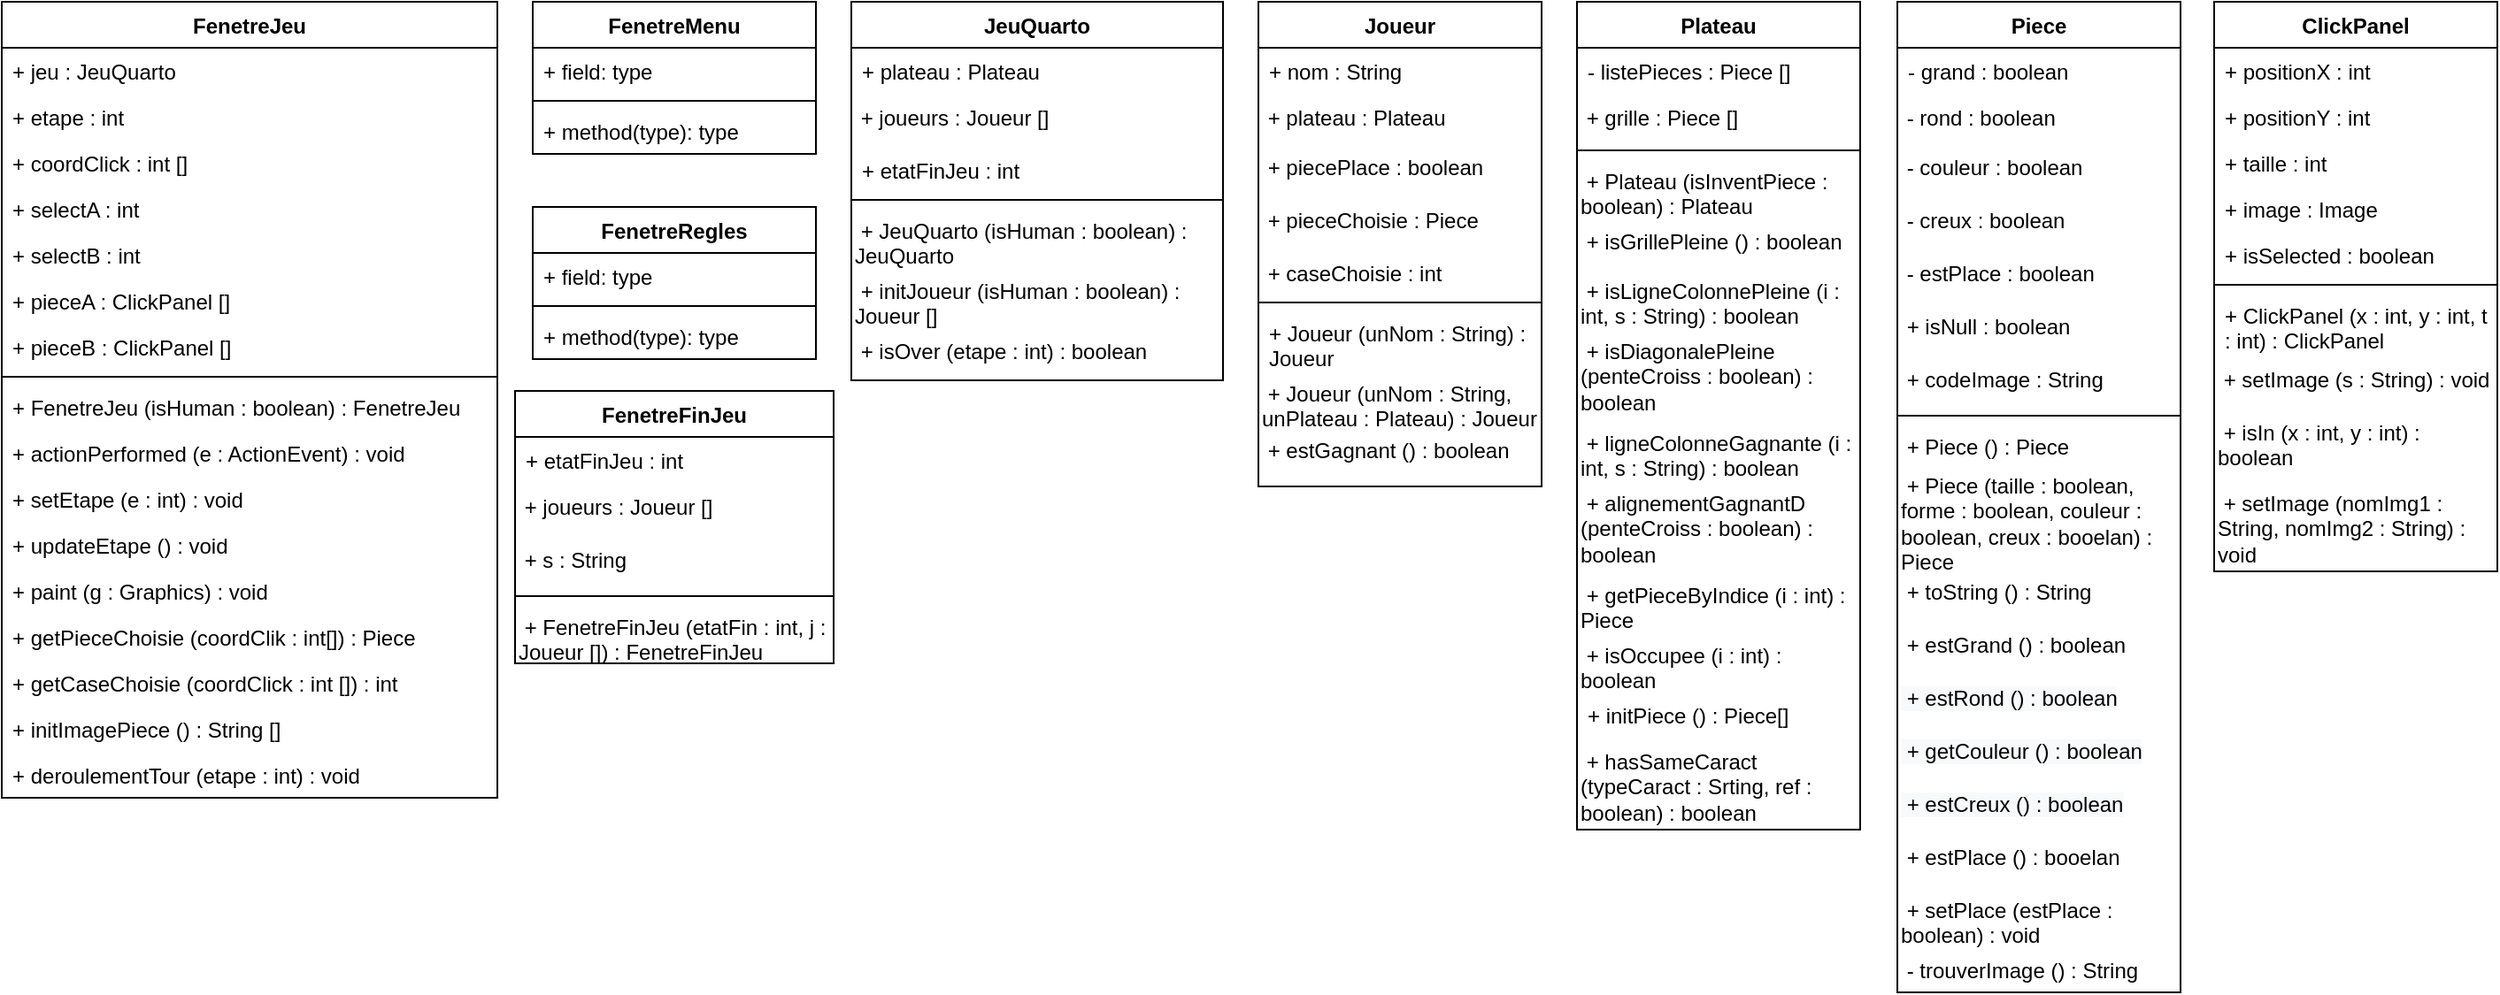 <mxfile version="16.5.1" type="device"><diagram id="C5RBs43oDa-KdzZeNtuy" name="Page-1"><mxGraphModel dx="782" dy="579" grid="1" gridSize="10" guides="1" tooltips="1" connect="1" arrows="1" fold="1" page="1" pageScale="1" pageWidth="827" pageHeight="1169" math="0" shadow="0"><root><mxCell id="WIyWlLk6GJQsqaUBKTNV-0"/><mxCell id="WIyWlLk6GJQsqaUBKTNV-1" parent="WIyWlLk6GJQsqaUBKTNV-0"/><mxCell id="H5AqTu4XbIxYTPXC7yli-31" value="FenetreJeu" style="swimlane;fontStyle=1;align=center;verticalAlign=top;childLayout=stackLayout;horizontal=1;startSize=26;horizontalStack=0;resizeParent=1;resizeParentMax=0;resizeLast=0;collapsible=1;marginBottom=0;" parent="WIyWlLk6GJQsqaUBKTNV-1" vertex="1"><mxGeometry x="10" y="80" width="280" height="450" as="geometry"/></mxCell><mxCell id="H5AqTu4XbIxYTPXC7yli-32" value="+ jeu : JeuQuarto" style="text;strokeColor=none;fillColor=none;align=left;verticalAlign=top;spacingLeft=4;spacingRight=4;overflow=hidden;rotatable=0;points=[[0,0.5],[1,0.5]];portConstraint=eastwest;" parent="H5AqTu4XbIxYTPXC7yli-31" vertex="1"><mxGeometry y="26" width="280" height="26" as="geometry"/></mxCell><mxCell id="nGokPwMYDdKXSVN-553r-0" value="+ etape : int" style="text;strokeColor=none;fillColor=none;align=left;verticalAlign=top;spacingLeft=4;spacingRight=4;overflow=hidden;rotatable=0;points=[[0,0.5],[1,0.5]];portConstraint=eastwest;" parent="H5AqTu4XbIxYTPXC7yli-31" vertex="1"><mxGeometry y="52" width="280" height="26" as="geometry"/></mxCell><mxCell id="nGokPwMYDdKXSVN-553r-1" value="+ coordClick : int []" style="text;strokeColor=none;fillColor=none;align=left;verticalAlign=top;spacingLeft=4;spacingRight=4;overflow=hidden;rotatable=0;points=[[0,0.5],[1,0.5]];portConstraint=eastwest;" parent="H5AqTu4XbIxYTPXC7yli-31" vertex="1"><mxGeometry y="78" width="280" height="26" as="geometry"/></mxCell><mxCell id="nGokPwMYDdKXSVN-553r-2" value="+ selectA : int" style="text;strokeColor=none;fillColor=none;align=left;verticalAlign=top;spacingLeft=4;spacingRight=4;overflow=hidden;rotatable=0;points=[[0,0.5],[1,0.5]];portConstraint=eastwest;" parent="H5AqTu4XbIxYTPXC7yli-31" vertex="1"><mxGeometry y="104" width="280" height="26" as="geometry"/></mxCell><mxCell id="nGokPwMYDdKXSVN-553r-3" value="+ selectB : int" style="text;strokeColor=none;fillColor=none;align=left;verticalAlign=top;spacingLeft=4;spacingRight=4;overflow=hidden;rotatable=0;points=[[0,0.5],[1,0.5]];portConstraint=eastwest;" parent="H5AqTu4XbIxYTPXC7yli-31" vertex="1"><mxGeometry y="130" width="280" height="26" as="geometry"/></mxCell><mxCell id="nGokPwMYDdKXSVN-553r-4" value="+ pieceA : ClickPanel []" style="text;strokeColor=none;fillColor=none;align=left;verticalAlign=top;spacingLeft=4;spacingRight=4;overflow=hidden;rotatable=0;points=[[0,0.5],[1,0.5]];portConstraint=eastwest;" parent="H5AqTu4XbIxYTPXC7yli-31" vertex="1"><mxGeometry y="156" width="280" height="26" as="geometry"/></mxCell><mxCell id="nGokPwMYDdKXSVN-553r-5" value="+ pieceB : ClickPanel []" style="text;strokeColor=none;fillColor=none;align=left;verticalAlign=top;spacingLeft=4;spacingRight=4;overflow=hidden;rotatable=0;points=[[0,0.5],[1,0.5]];portConstraint=eastwest;" parent="H5AqTu4XbIxYTPXC7yli-31" vertex="1"><mxGeometry y="182" width="280" height="26" as="geometry"/></mxCell><mxCell id="H5AqTu4XbIxYTPXC7yli-33" value="" style="line;strokeWidth=1;fillColor=none;align=left;verticalAlign=middle;spacingTop=-1;spacingLeft=3;spacingRight=3;rotatable=0;labelPosition=right;points=[];portConstraint=eastwest;" parent="H5AqTu4XbIxYTPXC7yli-31" vertex="1"><mxGeometry y="208" width="280" height="8" as="geometry"/></mxCell><mxCell id="nGokPwMYDdKXSVN-553r-10" value="+ FenetreJeu (isHuman : boolean) : FenetreJeu" style="text;strokeColor=none;fillColor=none;align=left;verticalAlign=top;spacingLeft=4;spacingRight=4;overflow=hidden;rotatable=0;points=[[0,0.5],[1,0.5]];portConstraint=eastwest;" parent="H5AqTu4XbIxYTPXC7yli-31" vertex="1"><mxGeometry y="216" width="280" height="26" as="geometry"/></mxCell><mxCell id="H5AqTu4XbIxYTPXC7yli-34" value="+ actionPerformed (e : ActionEvent) : void" style="text;strokeColor=none;fillColor=none;align=left;verticalAlign=top;spacingLeft=4;spacingRight=4;overflow=hidden;rotatable=0;points=[[0,0.5],[1,0.5]];portConstraint=eastwest;" parent="H5AqTu4XbIxYTPXC7yli-31" vertex="1"><mxGeometry y="242" width="280" height="26" as="geometry"/></mxCell><mxCell id="nGokPwMYDdKXSVN-553r-6" value="+ setEtape (e : int) : void" style="text;strokeColor=none;fillColor=none;align=left;verticalAlign=top;spacingLeft=4;spacingRight=4;overflow=hidden;rotatable=0;points=[[0,0.5],[1,0.5]];portConstraint=eastwest;" parent="H5AqTu4XbIxYTPXC7yli-31" vertex="1"><mxGeometry y="268" width="280" height="26" as="geometry"/></mxCell><mxCell id="nGokPwMYDdKXSVN-553r-7" value="+ updateEtape () : void" style="text;strokeColor=none;fillColor=none;align=left;verticalAlign=top;spacingLeft=4;spacingRight=4;overflow=hidden;rotatable=0;points=[[0,0.5],[1,0.5]];portConstraint=eastwest;" parent="H5AqTu4XbIxYTPXC7yli-31" vertex="1"><mxGeometry y="294" width="280" height="26" as="geometry"/></mxCell><mxCell id="nGokPwMYDdKXSVN-553r-8" value="+ paint (g : Graphics) : void" style="text;strokeColor=none;fillColor=none;align=left;verticalAlign=top;spacingLeft=4;spacingRight=4;overflow=hidden;rotatable=0;points=[[0,0.5],[1,0.5]];portConstraint=eastwest;" parent="H5AqTu4XbIxYTPXC7yli-31" vertex="1"><mxGeometry y="320" width="280" height="26" as="geometry"/></mxCell><mxCell id="nGokPwMYDdKXSVN-553r-9" value="+ getPieceChoisie (coordClik : int[]) : Piece" style="text;strokeColor=none;fillColor=none;align=left;verticalAlign=top;spacingLeft=4;spacingRight=4;overflow=hidden;rotatable=0;points=[[0,0.5],[1,0.5]];portConstraint=eastwest;" parent="H5AqTu4XbIxYTPXC7yli-31" vertex="1"><mxGeometry y="346" width="280" height="26" as="geometry"/></mxCell><mxCell id="nGokPwMYDdKXSVN-553r-11" value="+ getCaseChoisie (coordClick : int []) : int" style="text;strokeColor=none;fillColor=none;align=left;verticalAlign=top;spacingLeft=4;spacingRight=4;overflow=hidden;rotatable=0;points=[[0,0.5],[1,0.5]];portConstraint=eastwest;" parent="H5AqTu4XbIxYTPXC7yli-31" vertex="1"><mxGeometry y="372" width="280" height="26" as="geometry"/></mxCell><mxCell id="ItkbAsC-2Rlk-F8H88qJ-0" value="+ initImagePiece () : String []" style="text;strokeColor=none;fillColor=none;align=left;verticalAlign=top;spacingLeft=4;spacingRight=4;overflow=hidden;rotatable=0;points=[[0,0.5],[1,0.5]];portConstraint=eastwest;" vertex="1" parent="H5AqTu4XbIxYTPXC7yli-31"><mxGeometry y="398" width="280" height="26" as="geometry"/></mxCell><mxCell id="ItkbAsC-2Rlk-F8H88qJ-1" value="+ deroulementTour (etape : int) : void" style="text;strokeColor=none;fillColor=none;align=left;verticalAlign=top;spacingLeft=4;spacingRight=4;overflow=hidden;rotatable=0;points=[[0,0.5],[1,0.5]];portConstraint=eastwest;" vertex="1" parent="H5AqTu4XbIxYTPXC7yli-31"><mxGeometry y="424" width="280" height="26" as="geometry"/></mxCell><mxCell id="H5AqTu4XbIxYTPXC7yli-36" value="FenetreMenu" style="swimlane;fontStyle=1;align=center;verticalAlign=top;childLayout=stackLayout;horizontal=1;startSize=26;horizontalStack=0;resizeParent=1;resizeParentMax=0;resizeLast=0;collapsible=1;marginBottom=0;" parent="WIyWlLk6GJQsqaUBKTNV-1" vertex="1"><mxGeometry x="310" y="80" width="160" height="86" as="geometry"/></mxCell><mxCell id="H5AqTu4XbIxYTPXC7yli-37" value="+ field: type" style="text;strokeColor=none;fillColor=none;align=left;verticalAlign=top;spacingLeft=4;spacingRight=4;overflow=hidden;rotatable=0;points=[[0,0.5],[1,0.5]];portConstraint=eastwest;" parent="H5AqTu4XbIxYTPXC7yli-36" vertex="1"><mxGeometry y="26" width="160" height="26" as="geometry"/></mxCell><mxCell id="H5AqTu4XbIxYTPXC7yli-38" value="" style="line;strokeWidth=1;fillColor=none;align=left;verticalAlign=middle;spacingTop=-1;spacingLeft=3;spacingRight=3;rotatable=0;labelPosition=right;points=[];portConstraint=eastwest;" parent="H5AqTu4XbIxYTPXC7yli-36" vertex="1"><mxGeometry y="52" width="160" height="8" as="geometry"/></mxCell><mxCell id="H5AqTu4XbIxYTPXC7yli-39" value="+ method(type): type" style="text;strokeColor=none;fillColor=none;align=left;verticalAlign=top;spacingLeft=4;spacingRight=4;overflow=hidden;rotatable=0;points=[[0,0.5],[1,0.5]];portConstraint=eastwest;" parent="H5AqTu4XbIxYTPXC7yli-36" vertex="1"><mxGeometry y="60" width="160" height="26" as="geometry"/></mxCell><mxCell id="H5AqTu4XbIxYTPXC7yli-40" value="JeuQuarto" style="swimlane;fontStyle=1;align=center;verticalAlign=top;childLayout=stackLayout;horizontal=1;startSize=26;horizontalStack=0;resizeParent=1;resizeParentMax=0;resizeLast=0;collapsible=1;marginBottom=0;" parent="WIyWlLk6GJQsqaUBKTNV-1" vertex="1"><mxGeometry x="490" y="80" width="210" height="214" as="geometry"/></mxCell><mxCell id="H5AqTu4XbIxYTPXC7yli-41" value="+ plateau : Plateau" style="text;strokeColor=none;fillColor=none;align=left;verticalAlign=top;spacingLeft=4;spacingRight=4;overflow=hidden;rotatable=0;points=[[0,0.5],[1,0.5]];portConstraint=eastwest;" parent="H5AqTu4XbIxYTPXC7yli-40" vertex="1"><mxGeometry y="26" width="210" height="26" as="geometry"/></mxCell><mxCell id="H5AqTu4XbIxYTPXC7yli-45" value="&lt;font face=&quot;helvetica&quot;&gt;&amp;nbsp;+ joueurs : Joueur []&lt;br&gt;&lt;/font&gt;" style="text;whiteSpace=wrap;html=1;" parent="H5AqTu4XbIxYTPXC7yli-40" vertex="1"><mxGeometry y="52" width="210" height="30" as="geometry"/></mxCell><mxCell id="nGokPwMYDdKXSVN-553r-12" value="+ etatFinJeu : int" style="text;strokeColor=none;fillColor=none;align=left;verticalAlign=top;spacingLeft=4;spacingRight=4;overflow=hidden;rotatable=0;points=[[0,0.5],[1,0.5]];portConstraint=eastwest;" parent="H5AqTu4XbIxYTPXC7yli-40" vertex="1"><mxGeometry y="82" width="210" height="26" as="geometry"/></mxCell><mxCell id="H5AqTu4XbIxYTPXC7yli-42" value="" style="line;strokeWidth=1;fillColor=none;align=left;verticalAlign=middle;spacingTop=-1;spacingLeft=3;spacingRight=3;rotatable=0;labelPosition=right;points=[];portConstraint=eastwest;" parent="H5AqTu4XbIxYTPXC7yli-40" vertex="1"><mxGeometry y="108" width="210" height="8" as="geometry"/></mxCell><mxCell id="nGokPwMYDdKXSVN-553r-14" value="&lt;font face=&quot;helvetica&quot;&gt;&amp;nbsp;+ JeuQuarto (isHuman : boolean) : JeuQuarto&lt;/font&gt;" style="text;whiteSpace=wrap;html=1;" parent="H5AqTu4XbIxYTPXC7yli-40" vertex="1"><mxGeometry y="116" width="210" height="34" as="geometry"/></mxCell><mxCell id="H5AqTu4XbIxYTPXC7yli-47" value="&lt;font face=&quot;helvetica&quot;&gt;&amp;nbsp;+ initJoueur (isHuman : boolean) : Joueur []&lt;/font&gt;" style="text;whiteSpace=wrap;html=1;" parent="H5AqTu4XbIxYTPXC7yli-40" vertex="1"><mxGeometry y="150" width="210" height="34" as="geometry"/></mxCell><mxCell id="H5AqTu4XbIxYTPXC7yli-48" value="&lt;font face=&quot;helvetica&quot;&gt;&amp;nbsp;+ isOver (etape : int) : boolean&lt;/font&gt;" style="text;whiteSpace=wrap;html=1;" parent="H5AqTu4XbIxYTPXC7yli-40" vertex="1"><mxGeometry y="184" width="210" height="30" as="geometry"/></mxCell><mxCell id="nGokPwMYDdKXSVN-553r-19" value="Joueur" style="swimlane;fontStyle=1;align=center;verticalAlign=top;childLayout=stackLayout;horizontal=1;startSize=26;horizontalStack=0;resizeParent=1;resizeParentMax=0;resizeLast=0;collapsible=1;marginBottom=0;" parent="WIyWlLk6GJQsqaUBKTNV-1" vertex="1"><mxGeometry x="720" y="80" width="160" height="274" as="geometry"/></mxCell><mxCell id="nGokPwMYDdKXSVN-553r-20" value="+ nom : String" style="text;strokeColor=none;fillColor=none;align=left;verticalAlign=top;spacingLeft=4;spacingRight=4;overflow=hidden;rotatable=0;points=[[0,0.5],[1,0.5]];portConstraint=eastwest;" parent="nGokPwMYDdKXSVN-553r-19" vertex="1"><mxGeometry y="26" width="160" height="26" as="geometry"/></mxCell><mxCell id="nGokPwMYDdKXSVN-553r-23" value="&lt;font face=&quot;helvetica&quot;&gt;&amp;nbsp;+ plateau : Plateau&lt;/font&gt;" style="text;whiteSpace=wrap;html=1;" parent="nGokPwMYDdKXSVN-553r-19" vertex="1"><mxGeometry y="52" width="160" height="28" as="geometry"/></mxCell><mxCell id="nGokPwMYDdKXSVN-553r-25" value="&lt;font face=&quot;helvetica&quot;&gt;&amp;nbsp;+ piecePlace : boolean&lt;/font&gt;" style="text;whiteSpace=wrap;html=1;" parent="nGokPwMYDdKXSVN-553r-19" vertex="1"><mxGeometry y="80" width="160" height="30" as="geometry"/></mxCell><mxCell id="nGokPwMYDdKXSVN-553r-24" value="&lt;font face=&quot;helvetica&quot;&gt;&amp;nbsp;+ pieceChoisie : Piece&lt;/font&gt;" style="text;whiteSpace=wrap;html=1;" parent="nGokPwMYDdKXSVN-553r-19" vertex="1"><mxGeometry y="110" width="160" height="30" as="geometry"/></mxCell><mxCell id="nGokPwMYDdKXSVN-553r-26" value="&lt;font face=&quot;helvetica&quot;&gt;&amp;nbsp;+ caseChoisie : int&lt;/font&gt;" style="text;whiteSpace=wrap;html=1;" parent="nGokPwMYDdKXSVN-553r-19" vertex="1"><mxGeometry y="140" width="160" height="26" as="geometry"/></mxCell><mxCell id="nGokPwMYDdKXSVN-553r-21" value="" style="line;strokeWidth=1;fillColor=none;align=left;verticalAlign=middle;spacingTop=-1;spacingLeft=3;spacingRight=3;rotatable=0;labelPosition=right;points=[];portConstraint=eastwest;" parent="nGokPwMYDdKXSVN-553r-19" vertex="1"><mxGeometry y="166" width="160" height="8" as="geometry"/></mxCell><mxCell id="nGokPwMYDdKXSVN-553r-22" value="+ Joueur (unNom : String) : &#10;Joueur" style="text;strokeColor=none;fillColor=none;align=left;verticalAlign=top;spacingLeft=4;spacingRight=4;overflow=hidden;rotatable=0;points=[[0,0.5],[1,0.5]];portConstraint=eastwest;" parent="nGokPwMYDdKXSVN-553r-19" vertex="1"><mxGeometry y="174" width="160" height="34" as="geometry"/></mxCell><mxCell id="nGokPwMYDdKXSVN-553r-27" value="&lt;font face=&quot;helvetica&quot;&gt;&amp;nbsp;+ Joueur (unNom : String, unPlateau : Plateau) : Joueur&lt;/font&gt;" style="text;whiteSpace=wrap;html=1;" parent="nGokPwMYDdKXSVN-553r-19" vertex="1"><mxGeometry y="208" width="160" height="32" as="geometry"/></mxCell><mxCell id="nGokPwMYDdKXSVN-553r-30" value="&lt;font face=&quot;helvetica&quot;&gt;&amp;nbsp;+ estGagnant () : boolean&lt;/font&gt;" style="text;whiteSpace=wrap;html=1;" parent="nGokPwMYDdKXSVN-553r-19" vertex="1"><mxGeometry y="240" width="160" height="34" as="geometry"/></mxCell><mxCell id="nGokPwMYDdKXSVN-553r-31" value="Plateau" style="swimlane;fontStyle=1;align=center;verticalAlign=top;childLayout=stackLayout;horizontal=1;startSize=26;horizontalStack=0;resizeParent=1;resizeParentMax=0;resizeLast=0;collapsible=1;marginBottom=0;" parent="WIyWlLk6GJQsqaUBKTNV-1" vertex="1"><mxGeometry x="900" y="80" width="160" height="468" as="geometry"/></mxCell><mxCell id="nGokPwMYDdKXSVN-553r-32" value="- listePieces : Piece []" style="text;strokeColor=none;fillColor=none;align=left;verticalAlign=top;spacingLeft=4;spacingRight=4;overflow=hidden;rotatable=0;points=[[0,0.5],[1,0.5]];portConstraint=eastwest;" parent="nGokPwMYDdKXSVN-553r-31" vertex="1"><mxGeometry y="26" width="160" height="26" as="geometry"/></mxCell><mxCell id="nGokPwMYDdKXSVN-553r-35" value="&lt;font face=&quot;helvetica&quot;&gt;&amp;nbsp;+ grille : Piece []&lt;/font&gt;" style="text;whiteSpace=wrap;html=1;" parent="nGokPwMYDdKXSVN-553r-31" vertex="1"><mxGeometry y="52" width="160" height="28" as="geometry"/></mxCell><mxCell id="nGokPwMYDdKXSVN-553r-33" value="" style="line;strokeWidth=1;fillColor=none;align=left;verticalAlign=middle;spacingTop=-1;spacingLeft=3;spacingRight=3;rotatable=0;labelPosition=right;points=[];portConstraint=eastwest;" parent="nGokPwMYDdKXSVN-553r-31" vertex="1"><mxGeometry y="80" width="160" height="8" as="geometry"/></mxCell><mxCell id="nGokPwMYDdKXSVN-553r-36" value="&lt;font face=&quot;helvetica&quot;&gt;&amp;nbsp;+ Plateau (isInventPiece : boolean) : Plateau&lt;/font&gt;" style="text;whiteSpace=wrap;html=1;" parent="nGokPwMYDdKXSVN-553r-31" vertex="1"><mxGeometry y="88" width="160" height="34" as="geometry"/></mxCell><mxCell id="nGokPwMYDdKXSVN-553r-37" value="&lt;font face=&quot;helvetica&quot;&gt;&amp;nbsp;+ isGrillePleine () : boolean&lt;/font&gt;" style="text;whiteSpace=wrap;html=1;" parent="nGokPwMYDdKXSVN-553r-31" vertex="1"><mxGeometry y="122" width="160" height="28" as="geometry"/></mxCell><mxCell id="nGokPwMYDdKXSVN-553r-38" value="&lt;font face=&quot;helvetica&quot;&gt;&amp;nbsp;+ isLigneColonnePleine (i : int, s : String) : boolean&lt;/font&gt;" style="text;whiteSpace=wrap;html=1;" parent="nGokPwMYDdKXSVN-553r-31" vertex="1"><mxGeometry y="150" width="160" height="34" as="geometry"/></mxCell><mxCell id="nGokPwMYDdKXSVN-553r-40" value="&lt;font face=&quot;helvetica&quot;&gt;&amp;nbsp;+ isDiagonalePleine (penteCroiss : boolean) : boolean&lt;/font&gt;" style="text;whiteSpace=wrap;html=1;" parent="nGokPwMYDdKXSVN-553r-31" vertex="1"><mxGeometry y="184" width="160" height="52" as="geometry"/></mxCell><mxCell id="nGokPwMYDdKXSVN-553r-41" value="&lt;font face=&quot;helvetica&quot;&gt;&amp;nbsp;+ ligneColonneGagnante (i : int, s : String) : boolean&lt;/font&gt;" style="text;whiteSpace=wrap;html=1;" parent="nGokPwMYDdKXSVN-553r-31" vertex="1"><mxGeometry y="236" width="160" height="34" as="geometry"/></mxCell><mxCell id="nGokPwMYDdKXSVN-553r-43" value="&lt;font face=&quot;helvetica&quot;&gt;&amp;nbsp;+ alignementGagnantD (penteCroiss : boolean) : boolean&lt;/font&gt;" style="text;whiteSpace=wrap;html=1;" parent="nGokPwMYDdKXSVN-553r-31" vertex="1"><mxGeometry y="270" width="160" height="52" as="geometry"/></mxCell><mxCell id="nGokPwMYDdKXSVN-553r-44" value="&lt;font face=&quot;helvetica&quot;&gt;&amp;nbsp;+ getPieceByIndice (i : int) : Piece&lt;/font&gt;" style="text;whiteSpace=wrap;html=1;" parent="nGokPwMYDdKXSVN-553r-31" vertex="1"><mxGeometry y="322" width="160" height="34" as="geometry"/></mxCell><mxCell id="nGokPwMYDdKXSVN-553r-45" value="&lt;font face=&quot;helvetica&quot;&gt;&amp;nbsp;+ isOccupee (i : int) : boolean&lt;/font&gt;" style="text;whiteSpace=wrap;html=1;" parent="nGokPwMYDdKXSVN-553r-31" vertex="1"><mxGeometry y="356" width="160" height="34" as="geometry"/></mxCell><mxCell id="ItkbAsC-2Rlk-F8H88qJ-2" value="+ initPiece () : Piece[]" style="text;strokeColor=none;fillColor=none;align=left;verticalAlign=top;spacingLeft=4;spacingRight=4;overflow=hidden;rotatable=0;points=[[0,0.5],[1,0.5]];portConstraint=eastwest;" vertex="1" parent="nGokPwMYDdKXSVN-553r-31"><mxGeometry y="390" width="160" height="26" as="geometry"/></mxCell><mxCell id="ItkbAsC-2Rlk-F8H88qJ-3" value="&lt;font face=&quot;helvetica&quot;&gt;&amp;nbsp;+ hasSameCaract (typeCaract : Srting, ref : boolean) : boolean&lt;/font&gt;" style="text;whiteSpace=wrap;html=1;" vertex="1" parent="nGokPwMYDdKXSVN-553r-31"><mxGeometry y="416" width="160" height="52" as="geometry"/></mxCell><mxCell id="nGokPwMYDdKXSVN-553r-46" value="Piece" style="swimlane;fontStyle=1;align=center;verticalAlign=top;childLayout=stackLayout;horizontal=1;startSize=26;horizontalStack=0;resizeParent=1;resizeParentMax=0;resizeLast=0;collapsible=1;marginBottom=0;" parent="WIyWlLk6GJQsqaUBKTNV-1" vertex="1"><mxGeometry x="1081" y="80" width="160" height="560" as="geometry"/></mxCell><mxCell id="nGokPwMYDdKXSVN-553r-47" value="- grand : boolean" style="text;strokeColor=none;fillColor=none;align=left;verticalAlign=top;spacingLeft=4;spacingRight=4;overflow=hidden;rotatable=0;points=[[0,0.5],[1,0.5]];portConstraint=eastwest;" parent="nGokPwMYDdKXSVN-553r-46" vertex="1"><mxGeometry y="26" width="160" height="26" as="geometry"/></mxCell><mxCell id="nGokPwMYDdKXSVN-553r-50" value="&lt;font face=&quot;helvetica&quot;&gt;&amp;nbsp;- rond : boolean&lt;/font&gt;" style="text;whiteSpace=wrap;html=1;" parent="nGokPwMYDdKXSVN-553r-46" vertex="1"><mxGeometry y="52" width="160" height="28" as="geometry"/></mxCell><mxCell id="nGokPwMYDdKXSVN-553r-51" value="&lt;font face=&quot;helvetica&quot;&gt;&amp;nbsp;- couleur : boolean&lt;/font&gt;" style="text;whiteSpace=wrap;html=1;" parent="nGokPwMYDdKXSVN-553r-46" vertex="1"><mxGeometry y="80" width="160" height="30" as="geometry"/></mxCell><mxCell id="nGokPwMYDdKXSVN-553r-52" value="&lt;font face=&quot;helvetica&quot;&gt;&amp;nbsp;- creux : boolean&lt;/font&gt;" style="text;whiteSpace=wrap;html=1;" parent="nGokPwMYDdKXSVN-553r-46" vertex="1"><mxGeometry y="110" width="160" height="30" as="geometry"/></mxCell><mxCell id="nGokPwMYDdKXSVN-553r-53" value="&lt;font face=&quot;helvetica&quot;&gt;&amp;nbsp;- estPlace : boolean&lt;/font&gt;" style="text;whiteSpace=wrap;html=1;" parent="nGokPwMYDdKXSVN-553r-46" vertex="1"><mxGeometry y="140" width="160" height="30" as="geometry"/></mxCell><mxCell id="ItkbAsC-2Rlk-F8H88qJ-4" value="&lt;font face=&quot;helvetica&quot;&gt;&amp;nbsp;+ isNull : boolean&lt;/font&gt;" style="text;whiteSpace=wrap;html=1;" vertex="1" parent="nGokPwMYDdKXSVN-553r-46"><mxGeometry y="170" width="160" height="30" as="geometry"/></mxCell><mxCell id="nGokPwMYDdKXSVN-553r-54" value="&lt;font face=&quot;helvetica&quot;&gt;&amp;nbsp;+ codeImage : String&lt;/font&gt;" style="text;whiteSpace=wrap;html=1;" parent="nGokPwMYDdKXSVN-553r-46" vertex="1"><mxGeometry y="200" width="160" height="30" as="geometry"/></mxCell><mxCell id="nGokPwMYDdKXSVN-553r-48" value="" style="line;strokeWidth=1;fillColor=none;align=left;verticalAlign=middle;spacingTop=-1;spacingLeft=3;spacingRight=3;rotatable=0;labelPosition=right;points=[];portConstraint=eastwest;" parent="nGokPwMYDdKXSVN-553r-46" vertex="1"><mxGeometry y="230" width="160" height="8" as="geometry"/></mxCell><mxCell id="nGokPwMYDdKXSVN-553r-55" value="&lt;font face=&quot;helvetica&quot;&gt;&amp;nbsp;+ Piece () : Piece&lt;/font&gt;" style="text;whiteSpace=wrap;html=1;" parent="nGokPwMYDdKXSVN-553r-46" vertex="1"><mxGeometry y="238" width="160" height="22" as="geometry"/></mxCell><mxCell id="nGokPwMYDdKXSVN-553r-56" value="&lt;font face=&quot;helvetica&quot;&gt;&amp;nbsp;+ Piece (taille : boolean, forme : boolean, couleur : boolean, creux : booelan) : Piece&lt;/font&gt;" style="text;whiteSpace=wrap;html=1;" parent="nGokPwMYDdKXSVN-553r-46" vertex="1"><mxGeometry y="260" width="160" height="60" as="geometry"/></mxCell><mxCell id="nGokPwMYDdKXSVN-553r-57" value="&lt;font face=&quot;helvetica&quot;&gt;&amp;nbsp;+ toString () : String&lt;/font&gt;" style="text;whiteSpace=wrap;html=1;" parent="nGokPwMYDdKXSVN-553r-46" vertex="1"><mxGeometry y="320" width="160" height="30" as="geometry"/></mxCell><mxCell id="nGokPwMYDdKXSVN-553r-58" value="&lt;font face=&quot;helvetica&quot;&gt;&amp;nbsp;+ estGrand () : boolean&lt;/font&gt;" style="text;whiteSpace=wrap;html=1;" parent="nGokPwMYDdKXSVN-553r-46" vertex="1"><mxGeometry y="350" width="160" height="30" as="geometry"/></mxCell><mxCell id="nGokPwMYDdKXSVN-553r-71" value="&lt;span style=&quot;color: rgb(0, 0, 0); font-family: helvetica; font-size: 12px; font-style: normal; font-weight: 400; letter-spacing: normal; text-align: left; text-indent: 0px; text-transform: none; word-spacing: 0px; background-color: rgb(248, 249, 250); display: inline; float: none;&quot;&gt;&amp;nbsp;+ estRond () : boolean&lt;/span&gt;" style="text;whiteSpace=wrap;html=1;" parent="nGokPwMYDdKXSVN-553r-46" vertex="1"><mxGeometry y="380" width="160" height="30" as="geometry"/></mxCell><mxCell id="nGokPwMYDdKXSVN-553r-70" value="&lt;span style=&quot;color: rgb(0 , 0 , 0) ; font-family: &amp;#34;helvetica&amp;#34; ; font-size: 12px ; font-style: normal ; font-weight: 400 ; letter-spacing: normal ; text-align: left ; text-indent: 0px ; text-transform: none ; word-spacing: 0px ; background-color: rgb(248 , 249 , 250) ; display: inline ; float: none&quot;&gt;&amp;nbsp;+ getCouleur () : boolean&lt;/span&gt;" style="text;whiteSpace=wrap;html=1;" parent="nGokPwMYDdKXSVN-553r-46" vertex="1"><mxGeometry y="410" width="160" height="30" as="geometry"/></mxCell><mxCell id="nGokPwMYDdKXSVN-553r-72" value="&lt;span style=&quot;color: rgb(0 , 0 , 0) ; font-family: &amp;#34;helvetica&amp;#34; ; font-size: 12px ; font-style: normal ; font-weight: 400 ; letter-spacing: normal ; text-align: left ; text-indent: 0px ; text-transform: none ; word-spacing: 0px ; background-color: rgb(248 , 249 , 250) ; display: inline ; float: none&quot;&gt;&amp;nbsp;+ estCreux () : boolean&lt;/span&gt;" style="text;whiteSpace=wrap;html=1;" parent="nGokPwMYDdKXSVN-553r-46" vertex="1"><mxGeometry y="440" width="160" height="30" as="geometry"/></mxCell><mxCell id="nGokPwMYDdKXSVN-553r-68" value="&lt;font face=&quot;helvetica&quot;&gt;&amp;nbsp;+ estPlace () : booelan&lt;/font&gt;" style="text;whiteSpace=wrap;html=1;" parent="nGokPwMYDdKXSVN-553r-46" vertex="1"><mxGeometry y="470" width="160" height="30" as="geometry"/></mxCell><mxCell id="nGokPwMYDdKXSVN-553r-67" value="&lt;font face=&quot;helvetica&quot;&gt;&amp;nbsp;+ setPlace (estPlace : boolean) : void&lt;/font&gt;" style="text;whiteSpace=wrap;html=1;" parent="nGokPwMYDdKXSVN-553r-46" vertex="1"><mxGeometry y="500" width="160" height="34" as="geometry"/></mxCell><mxCell id="nGokPwMYDdKXSVN-553r-69" value="&lt;font face=&quot;helvetica&quot;&gt;&amp;nbsp;- trouverImage () : String&lt;/font&gt;" style="text;whiteSpace=wrap;html=1;" parent="nGokPwMYDdKXSVN-553r-46" vertex="1"><mxGeometry y="534" width="160" height="26" as="geometry"/></mxCell><mxCell id="nGokPwMYDdKXSVN-553r-59" value="FenetreRegles" style="swimlane;fontStyle=1;align=center;verticalAlign=top;childLayout=stackLayout;horizontal=1;startSize=26;horizontalStack=0;resizeParent=1;resizeParentMax=0;resizeLast=0;collapsible=1;marginBottom=0;" parent="WIyWlLk6GJQsqaUBKTNV-1" vertex="1"><mxGeometry x="310" y="196" width="160" height="86" as="geometry"/></mxCell><mxCell id="nGokPwMYDdKXSVN-553r-60" value="+ field: type" style="text;strokeColor=none;fillColor=none;align=left;verticalAlign=top;spacingLeft=4;spacingRight=4;overflow=hidden;rotatable=0;points=[[0,0.5],[1,0.5]];portConstraint=eastwest;" parent="nGokPwMYDdKXSVN-553r-59" vertex="1"><mxGeometry y="26" width="160" height="26" as="geometry"/></mxCell><mxCell id="nGokPwMYDdKXSVN-553r-61" value="" style="line;strokeWidth=1;fillColor=none;align=left;verticalAlign=middle;spacingTop=-1;spacingLeft=3;spacingRight=3;rotatable=0;labelPosition=right;points=[];portConstraint=eastwest;" parent="nGokPwMYDdKXSVN-553r-59" vertex="1"><mxGeometry y="52" width="160" height="8" as="geometry"/></mxCell><mxCell id="nGokPwMYDdKXSVN-553r-62" value="+ method(type): type" style="text;strokeColor=none;fillColor=none;align=left;verticalAlign=top;spacingLeft=4;spacingRight=4;overflow=hidden;rotatable=0;points=[[0,0.5],[1,0.5]];portConstraint=eastwest;" parent="nGokPwMYDdKXSVN-553r-59" vertex="1"><mxGeometry y="60" width="160" height="26" as="geometry"/></mxCell><mxCell id="nGokPwMYDdKXSVN-553r-63" value="FenetreFinJeu" style="swimlane;fontStyle=1;align=center;verticalAlign=top;childLayout=stackLayout;horizontal=1;startSize=26;horizontalStack=0;resizeParent=1;resizeParentMax=0;resizeLast=0;collapsible=1;marginBottom=0;" parent="WIyWlLk6GJQsqaUBKTNV-1" vertex="1"><mxGeometry x="300" y="300" width="180" height="154" as="geometry"/></mxCell><mxCell id="nGokPwMYDdKXSVN-553r-64" value="+ etatFinJeu : int" style="text;strokeColor=none;fillColor=none;align=left;verticalAlign=top;spacingLeft=4;spacingRight=4;overflow=hidden;rotatable=0;points=[[0,0.5],[1,0.5]];portConstraint=eastwest;" parent="nGokPwMYDdKXSVN-553r-63" vertex="1"><mxGeometry y="26" width="180" height="26" as="geometry"/></mxCell><mxCell id="nGokPwMYDdKXSVN-553r-84" value="&lt;font face=&quot;helvetica&quot;&gt;&amp;nbsp;+ joueurs : Joueur []&lt;/font&gt;" style="text;whiteSpace=wrap;html=1;" parent="nGokPwMYDdKXSVN-553r-63" vertex="1"><mxGeometry y="52" width="180" height="30" as="geometry"/></mxCell><mxCell id="nGokPwMYDdKXSVN-553r-86" value="&lt;font face=&quot;helvetica&quot;&gt;&amp;nbsp;+ s : String&lt;/font&gt;" style="text;whiteSpace=wrap;html=1;" parent="nGokPwMYDdKXSVN-553r-63" vertex="1"><mxGeometry y="82" width="180" height="30" as="geometry"/></mxCell><mxCell id="nGokPwMYDdKXSVN-553r-65" value="" style="line;strokeWidth=1;fillColor=none;align=left;verticalAlign=middle;spacingTop=-1;spacingLeft=3;spacingRight=3;rotatable=0;labelPosition=right;points=[];portConstraint=eastwest;" parent="nGokPwMYDdKXSVN-553r-63" vertex="1"><mxGeometry y="112" width="180" height="8" as="geometry"/></mxCell><mxCell id="nGokPwMYDdKXSVN-553r-88" value="&lt;font face=&quot;helvetica&quot;&gt;&amp;nbsp;+ FenetreFinJeu (etatFin : int, j : Joueur []) : FenetreFinJeu&lt;/font&gt;" style="text;whiteSpace=wrap;html=1;" parent="nGokPwMYDdKXSVN-553r-63" vertex="1"><mxGeometry y="120" width="180" height="34" as="geometry"/></mxCell><mxCell id="nGokPwMYDdKXSVN-553r-73" value="ClickPanel" style="swimlane;fontStyle=1;align=center;verticalAlign=top;childLayout=stackLayout;horizontal=1;startSize=26;horizontalStack=0;resizeParent=1;resizeParentMax=0;resizeLast=0;collapsible=1;marginBottom=0;" parent="WIyWlLk6GJQsqaUBKTNV-1" vertex="1"><mxGeometry x="1260" y="80" width="160" height="322" as="geometry"/></mxCell><mxCell id="nGokPwMYDdKXSVN-553r-74" value="+ positionX : int" style="text;strokeColor=none;fillColor=none;align=left;verticalAlign=top;spacingLeft=4;spacingRight=4;overflow=hidden;rotatable=0;points=[[0,0.5],[1,0.5]];portConstraint=eastwest;" parent="nGokPwMYDdKXSVN-553r-73" vertex="1"><mxGeometry y="26" width="160" height="26" as="geometry"/></mxCell><mxCell id="nGokPwMYDdKXSVN-553r-77" value="+ positionY : int" style="text;strokeColor=none;fillColor=none;align=left;verticalAlign=top;spacingLeft=4;spacingRight=4;overflow=hidden;rotatable=0;points=[[0,0.5],[1,0.5]];portConstraint=eastwest;" parent="nGokPwMYDdKXSVN-553r-73" vertex="1"><mxGeometry y="52" width="160" height="26" as="geometry"/></mxCell><mxCell id="nGokPwMYDdKXSVN-553r-78" value="+ taille : int" style="text;strokeColor=none;fillColor=none;align=left;verticalAlign=top;spacingLeft=4;spacingRight=4;overflow=hidden;rotatable=0;points=[[0,0.5],[1,0.5]];portConstraint=eastwest;" parent="nGokPwMYDdKXSVN-553r-73" vertex="1"><mxGeometry y="78" width="160" height="26" as="geometry"/></mxCell><mxCell id="nGokPwMYDdKXSVN-553r-79" value="+ image : Image" style="text;strokeColor=none;fillColor=none;align=left;verticalAlign=top;spacingLeft=4;spacingRight=4;overflow=hidden;rotatable=0;points=[[0,0.5],[1,0.5]];portConstraint=eastwest;" parent="nGokPwMYDdKXSVN-553r-73" vertex="1"><mxGeometry y="104" width="160" height="26" as="geometry"/></mxCell><mxCell id="nGokPwMYDdKXSVN-553r-80" value="+ isSelected : boolean" style="text;strokeColor=none;fillColor=none;align=left;verticalAlign=top;spacingLeft=4;spacingRight=4;overflow=hidden;rotatable=0;points=[[0,0.5],[1,0.5]];portConstraint=eastwest;" parent="nGokPwMYDdKXSVN-553r-73" vertex="1"><mxGeometry y="130" width="160" height="26" as="geometry"/></mxCell><mxCell id="nGokPwMYDdKXSVN-553r-75" value="" style="line;strokeWidth=1;fillColor=none;align=left;verticalAlign=middle;spacingTop=-1;spacingLeft=3;spacingRight=3;rotatable=0;labelPosition=right;points=[];portConstraint=eastwest;" parent="nGokPwMYDdKXSVN-553r-73" vertex="1"><mxGeometry y="156" width="160" height="8" as="geometry"/></mxCell><mxCell id="nGokPwMYDdKXSVN-553r-76" value="+ ClickPanel (x : int, y : int, t &#10;: int) : ClickPanel" style="text;strokeColor=none;fillColor=none;align=left;verticalAlign=top;spacingLeft=4;spacingRight=4;overflow=hidden;rotatable=0;points=[[0,0.5],[1,0.5]];portConstraint=eastwest;" parent="nGokPwMYDdKXSVN-553r-73" vertex="1"><mxGeometry y="164" width="160" height="36" as="geometry"/></mxCell><mxCell id="nGokPwMYDdKXSVN-553r-81" value="&lt;font face=&quot;helvetica&quot;&gt;&amp;nbsp;+ setImage (s : String) : void&lt;/font&gt;" style="text;whiteSpace=wrap;html=1;" parent="nGokPwMYDdKXSVN-553r-73" vertex="1"><mxGeometry y="200" width="160" height="30" as="geometry"/></mxCell><mxCell id="nGokPwMYDdKXSVN-553r-82" value="&lt;font face=&quot;helvetica&quot;&gt;&amp;nbsp;+ isIn (x : int, y : int) : boolean&lt;/font&gt;" style="text;whiteSpace=wrap;html=1;" parent="nGokPwMYDdKXSVN-553r-73" vertex="1"><mxGeometry y="230" width="160" height="40" as="geometry"/></mxCell><mxCell id="ItkbAsC-2Rlk-F8H88qJ-5" value="&lt;font face=&quot;helvetica&quot;&gt;&amp;nbsp;+ setImage (nomImg1 : String, nomImg2 : String) : void&lt;/font&gt;" style="text;whiteSpace=wrap;html=1;" vertex="1" parent="nGokPwMYDdKXSVN-553r-73"><mxGeometry y="270" width="160" height="52" as="geometry"/></mxCell></root></mxGraphModel></diagram></mxfile>
